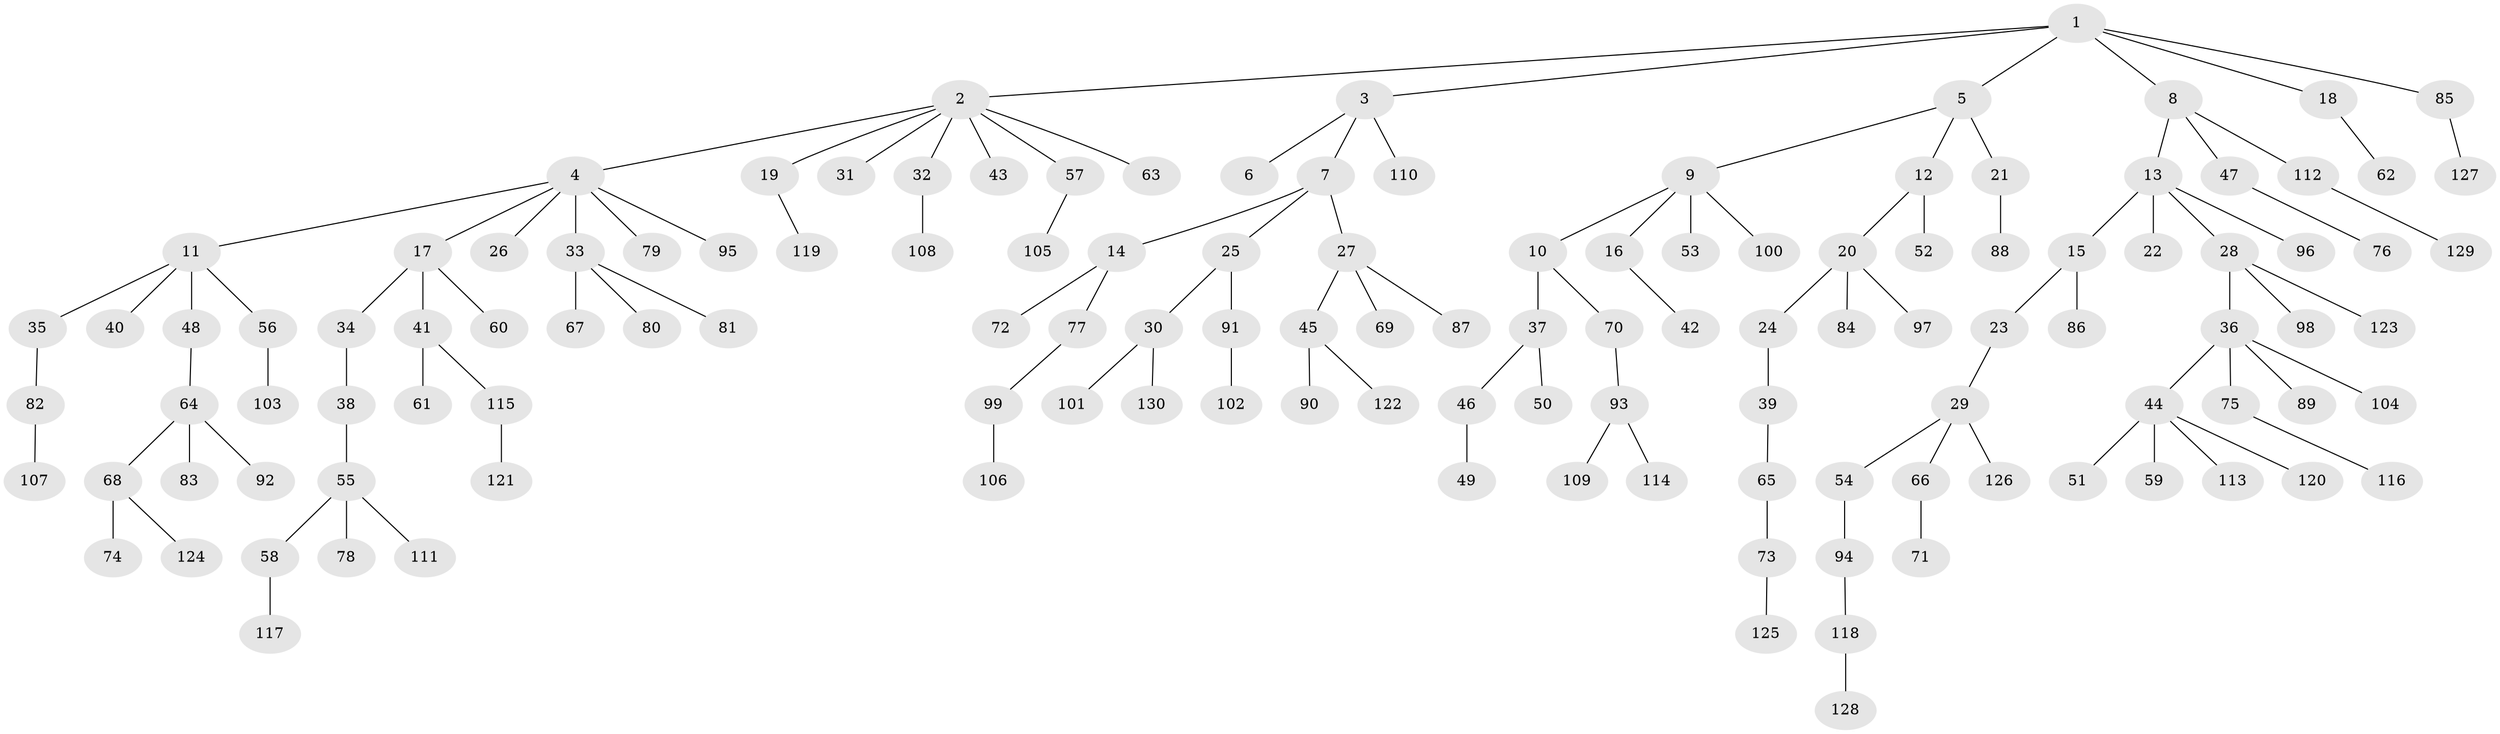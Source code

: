 // Generated by graph-tools (version 1.1) at 2025/11/02/27/25 16:11:26]
// undirected, 130 vertices, 129 edges
graph export_dot {
graph [start="1"]
  node [color=gray90,style=filled];
  1;
  2;
  3;
  4;
  5;
  6;
  7;
  8;
  9;
  10;
  11;
  12;
  13;
  14;
  15;
  16;
  17;
  18;
  19;
  20;
  21;
  22;
  23;
  24;
  25;
  26;
  27;
  28;
  29;
  30;
  31;
  32;
  33;
  34;
  35;
  36;
  37;
  38;
  39;
  40;
  41;
  42;
  43;
  44;
  45;
  46;
  47;
  48;
  49;
  50;
  51;
  52;
  53;
  54;
  55;
  56;
  57;
  58;
  59;
  60;
  61;
  62;
  63;
  64;
  65;
  66;
  67;
  68;
  69;
  70;
  71;
  72;
  73;
  74;
  75;
  76;
  77;
  78;
  79;
  80;
  81;
  82;
  83;
  84;
  85;
  86;
  87;
  88;
  89;
  90;
  91;
  92;
  93;
  94;
  95;
  96;
  97;
  98;
  99;
  100;
  101;
  102;
  103;
  104;
  105;
  106;
  107;
  108;
  109;
  110;
  111;
  112;
  113;
  114;
  115;
  116;
  117;
  118;
  119;
  120;
  121;
  122;
  123;
  124;
  125;
  126;
  127;
  128;
  129;
  130;
  1 -- 2;
  1 -- 3;
  1 -- 5;
  1 -- 8;
  1 -- 18;
  1 -- 85;
  2 -- 4;
  2 -- 19;
  2 -- 31;
  2 -- 32;
  2 -- 43;
  2 -- 57;
  2 -- 63;
  3 -- 6;
  3 -- 7;
  3 -- 110;
  4 -- 11;
  4 -- 17;
  4 -- 26;
  4 -- 33;
  4 -- 79;
  4 -- 95;
  5 -- 9;
  5 -- 12;
  5 -- 21;
  7 -- 14;
  7 -- 25;
  7 -- 27;
  8 -- 13;
  8 -- 47;
  8 -- 112;
  9 -- 10;
  9 -- 16;
  9 -- 53;
  9 -- 100;
  10 -- 37;
  10 -- 70;
  11 -- 35;
  11 -- 40;
  11 -- 48;
  11 -- 56;
  12 -- 20;
  12 -- 52;
  13 -- 15;
  13 -- 22;
  13 -- 28;
  13 -- 96;
  14 -- 72;
  14 -- 77;
  15 -- 23;
  15 -- 86;
  16 -- 42;
  17 -- 34;
  17 -- 41;
  17 -- 60;
  18 -- 62;
  19 -- 119;
  20 -- 24;
  20 -- 84;
  20 -- 97;
  21 -- 88;
  23 -- 29;
  24 -- 39;
  25 -- 30;
  25 -- 91;
  27 -- 45;
  27 -- 69;
  27 -- 87;
  28 -- 36;
  28 -- 98;
  28 -- 123;
  29 -- 54;
  29 -- 66;
  29 -- 126;
  30 -- 101;
  30 -- 130;
  32 -- 108;
  33 -- 67;
  33 -- 80;
  33 -- 81;
  34 -- 38;
  35 -- 82;
  36 -- 44;
  36 -- 75;
  36 -- 89;
  36 -- 104;
  37 -- 46;
  37 -- 50;
  38 -- 55;
  39 -- 65;
  41 -- 61;
  41 -- 115;
  44 -- 51;
  44 -- 59;
  44 -- 113;
  44 -- 120;
  45 -- 90;
  45 -- 122;
  46 -- 49;
  47 -- 76;
  48 -- 64;
  54 -- 94;
  55 -- 58;
  55 -- 78;
  55 -- 111;
  56 -- 103;
  57 -- 105;
  58 -- 117;
  64 -- 68;
  64 -- 83;
  64 -- 92;
  65 -- 73;
  66 -- 71;
  68 -- 74;
  68 -- 124;
  70 -- 93;
  73 -- 125;
  75 -- 116;
  77 -- 99;
  82 -- 107;
  85 -- 127;
  91 -- 102;
  93 -- 109;
  93 -- 114;
  94 -- 118;
  99 -- 106;
  112 -- 129;
  115 -- 121;
  118 -- 128;
}
